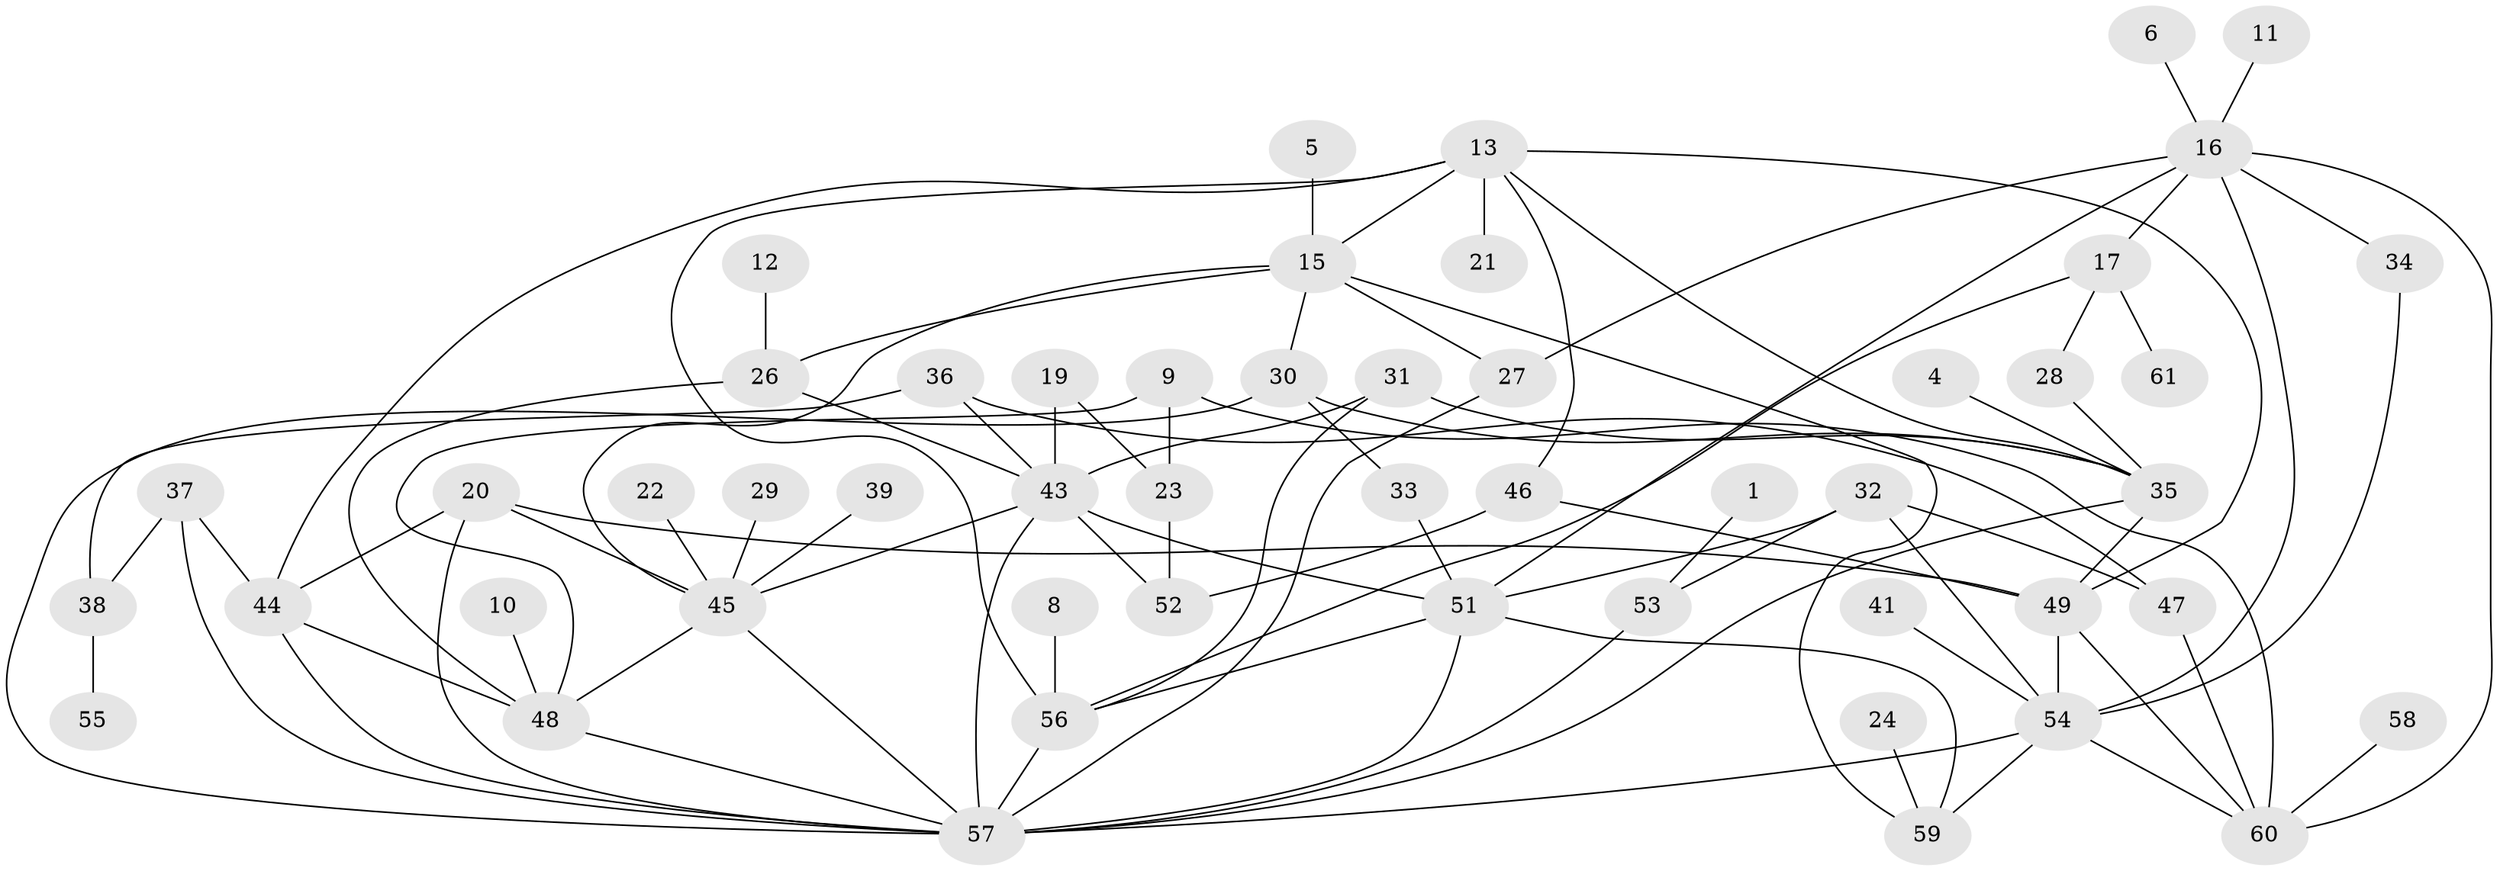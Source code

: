 // original degree distribution, {2: 0.2032520325203252, 1: 0.25203252032520324, 0: 0.056910569105691054, 3: 0.21951219512195122, 6: 0.04065040650406504, 5: 0.06504065040650407, 4: 0.14634146341463414, 7: 0.016260162601626018}
// Generated by graph-tools (version 1.1) at 2025/49/03/09/25 03:49:14]
// undirected, 52 vertices, 92 edges
graph export_dot {
graph [start="1"]
  node [color=gray90,style=filled];
  1;
  4;
  5;
  6;
  8;
  9;
  10;
  11;
  12;
  13;
  15;
  16;
  17;
  19;
  20;
  21;
  22;
  23;
  24;
  26;
  27;
  28;
  29;
  30;
  31;
  32;
  33;
  34;
  35;
  36;
  37;
  38;
  39;
  41;
  43;
  44;
  45;
  46;
  47;
  48;
  49;
  51;
  52;
  53;
  54;
  55;
  56;
  57;
  58;
  59;
  60;
  61;
  1 -- 53 [weight=1.0];
  4 -- 35 [weight=1.0];
  5 -- 15 [weight=1.0];
  6 -- 16 [weight=1.0];
  8 -- 56 [weight=1.0];
  9 -- 23 [weight=1.0];
  9 -- 48 [weight=1.0];
  9 -- 60 [weight=1.0];
  10 -- 48 [weight=1.0];
  11 -- 16 [weight=1.0];
  12 -- 26 [weight=1.0];
  13 -- 15 [weight=1.0];
  13 -- 21 [weight=1.0];
  13 -- 35 [weight=1.0];
  13 -- 44 [weight=1.0];
  13 -- 46 [weight=1.0];
  13 -- 49 [weight=1.0];
  13 -- 56 [weight=1.0];
  15 -- 26 [weight=1.0];
  15 -- 27 [weight=1.0];
  15 -- 30 [weight=1.0];
  15 -- 45 [weight=1.0];
  15 -- 59 [weight=1.0];
  16 -- 17 [weight=1.0];
  16 -- 27 [weight=1.0];
  16 -- 34 [weight=1.0];
  16 -- 51 [weight=1.0];
  16 -- 54 [weight=1.0];
  16 -- 60 [weight=1.0];
  17 -- 28 [weight=1.0];
  17 -- 56 [weight=1.0];
  17 -- 61 [weight=1.0];
  19 -- 23 [weight=1.0];
  19 -- 43 [weight=1.0];
  20 -- 44 [weight=1.0];
  20 -- 45 [weight=1.0];
  20 -- 49 [weight=1.0];
  20 -- 57 [weight=1.0];
  22 -- 45 [weight=1.0];
  23 -- 52 [weight=1.0];
  24 -- 59 [weight=1.0];
  26 -- 43 [weight=1.0];
  26 -- 48 [weight=1.0];
  27 -- 57 [weight=1.0];
  28 -- 35 [weight=1.0];
  29 -- 45 [weight=1.0];
  30 -- 33 [weight=1.0];
  30 -- 35 [weight=1.0];
  30 -- 57 [weight=1.0];
  31 -- 35 [weight=1.0];
  31 -- 43 [weight=2.0];
  31 -- 56 [weight=1.0];
  32 -- 47 [weight=1.0];
  32 -- 51 [weight=1.0];
  32 -- 53 [weight=1.0];
  32 -- 54 [weight=1.0];
  33 -- 51 [weight=1.0];
  34 -- 54 [weight=1.0];
  35 -- 49 [weight=1.0];
  35 -- 57 [weight=1.0];
  36 -- 38 [weight=1.0];
  36 -- 43 [weight=1.0];
  36 -- 47 [weight=1.0];
  37 -- 38 [weight=1.0];
  37 -- 44 [weight=1.0];
  37 -- 57 [weight=1.0];
  38 -- 55 [weight=1.0];
  39 -- 45 [weight=1.0];
  41 -- 54 [weight=1.0];
  43 -- 45 [weight=1.0];
  43 -- 51 [weight=1.0];
  43 -- 52 [weight=1.0];
  43 -- 57 [weight=1.0];
  44 -- 48 [weight=1.0];
  44 -- 57 [weight=1.0];
  45 -- 48 [weight=1.0];
  45 -- 57 [weight=1.0];
  46 -- 49 [weight=1.0];
  46 -- 52 [weight=1.0];
  47 -- 60 [weight=1.0];
  48 -- 57 [weight=1.0];
  49 -- 54 [weight=1.0];
  49 -- 60 [weight=1.0];
  51 -- 56 [weight=1.0];
  51 -- 57 [weight=1.0];
  51 -- 59 [weight=1.0];
  53 -- 57 [weight=1.0];
  54 -- 57 [weight=1.0];
  54 -- 59 [weight=1.0];
  54 -- 60 [weight=1.0];
  56 -- 57 [weight=2.0];
  58 -- 60 [weight=1.0];
}
